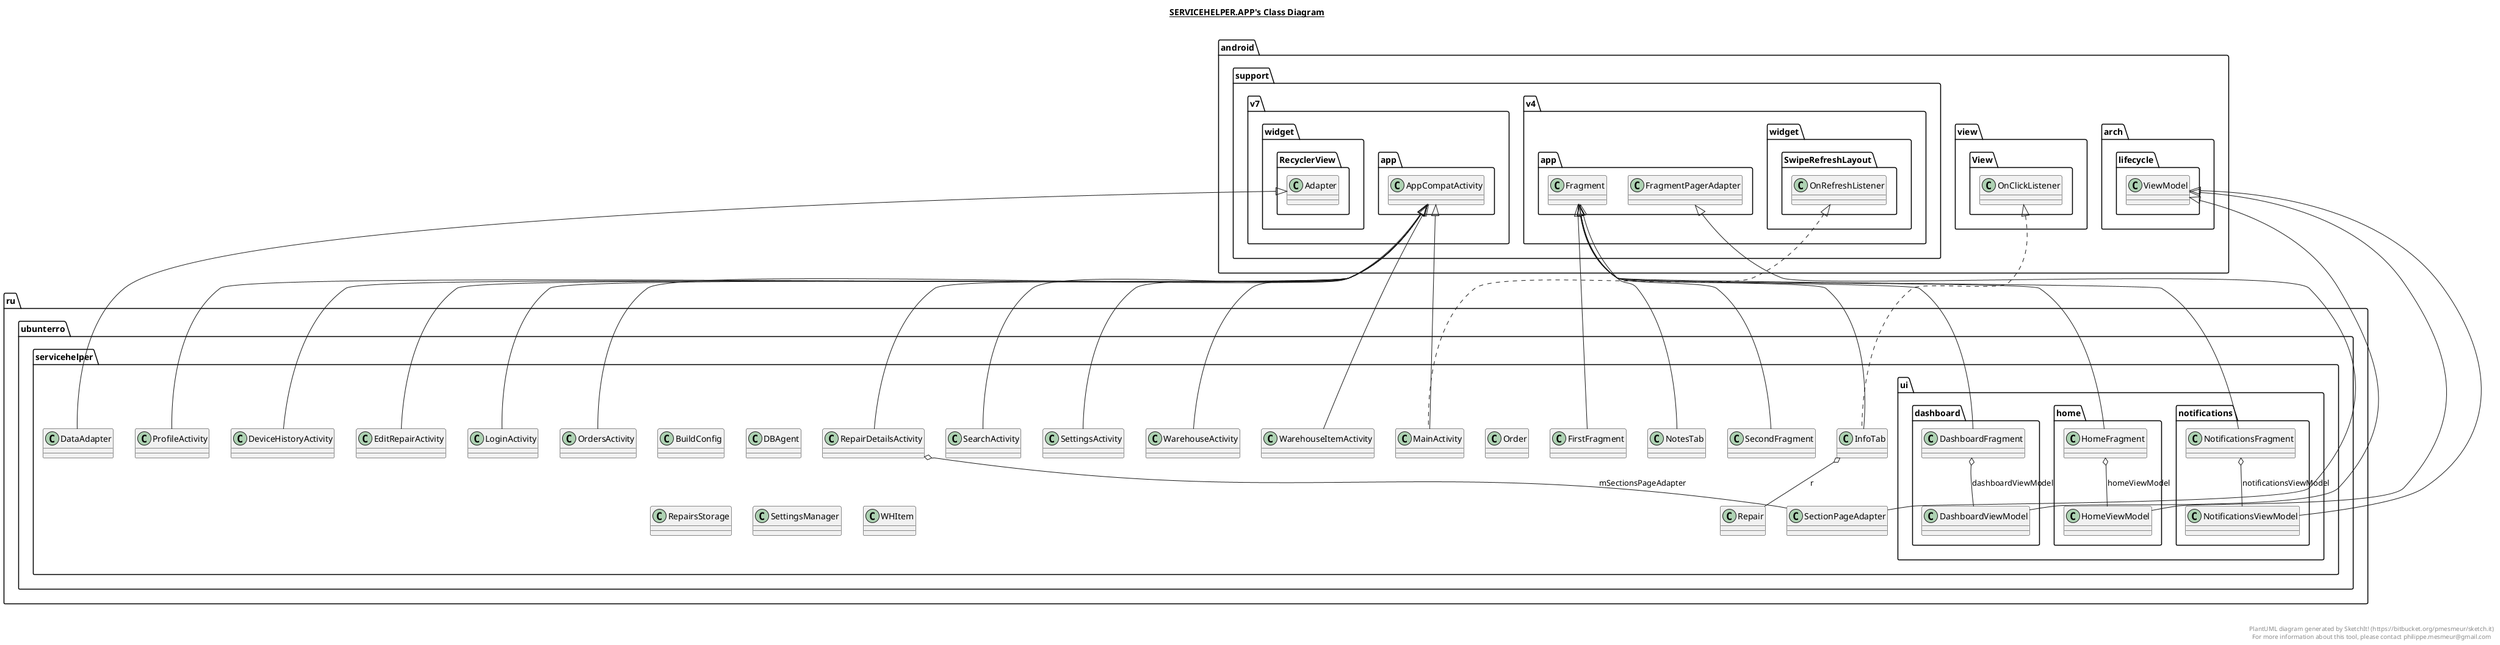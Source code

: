 @startuml

title __SERVICEHELPER.APP's Class Diagram__\n

  namespace ru.ubunterro.servicehelper {
    class ru.ubunterro.servicehelper.BuildConfig {
    }
  }
  

  namespace ru.ubunterro.servicehelper {
    class ru.ubunterro.servicehelper.DBAgent {
    }
  }
  

  namespace ru.ubunterro.servicehelper {
    class ru.ubunterro.servicehelper.DataAdapter {
    }
  }
  

  namespace ru.ubunterro.servicehelper {
    class ru.ubunterro.servicehelper.DeviceHistoryActivity {
    }
  }
  

  namespace ru.ubunterro.servicehelper {
    class ru.ubunterro.servicehelper.EditRepairActivity {
    }
  }
  

  namespace ru.ubunterro.servicehelper {
    class ru.ubunterro.servicehelper.FirstFragment {
    }
  }
  

  namespace ru.ubunterro.servicehelper {
    class ru.ubunterro.servicehelper.InfoTab {
    }
  }
  

  namespace ru.ubunterro.servicehelper {
    class ru.ubunterro.servicehelper.LoginActivity {
    }
  }
  

  namespace ru.ubunterro.servicehelper {
    class ru.ubunterro.servicehelper.MainActivity {
    }
  }
  

  namespace ru.ubunterro.servicehelper {
    class ru.ubunterro.servicehelper.NotesTab {
    }
  }
  

  namespace ru.ubunterro.servicehelper {
    class ru.ubunterro.servicehelper.Order {
    }
  }
  

  namespace ru.ubunterro.servicehelper {
    class ru.ubunterro.servicehelper.OrdersActivity {
    }
  }
  

  namespace ru.ubunterro.servicehelper {
    class ru.ubunterro.servicehelper.ProfileActivity {
    }
  }
  

  namespace ru.ubunterro.servicehelper {
    class ru.ubunterro.servicehelper.Repair {
    }
  }
  

  namespace ru.ubunterro.servicehelper {
    class ru.ubunterro.servicehelper.RepairDetailsActivity {
    }
  }
  

  namespace ru.ubunterro.servicehelper {
    class ru.ubunterro.servicehelper.RepairsStorage {
    }
  }
  

  namespace ru.ubunterro.servicehelper {
    class ru.ubunterro.servicehelper.SearchActivity {
    }
  }
  

  namespace ru.ubunterro.servicehelper {
    class ru.ubunterro.servicehelper.SecondFragment {
    }
  }
  

  namespace ru.ubunterro.servicehelper {
    class ru.ubunterro.servicehelper.SectionPageAdapter {
    }
  }
  

  namespace ru.ubunterro.servicehelper {
    class ru.ubunterro.servicehelper.SettingsActivity {
    }
  }
  

  namespace ru.ubunterro.servicehelper {
    class ru.ubunterro.servicehelper.SettingsManager {
    }
  }
  

  namespace ru.ubunterro.servicehelper {
    class ru.ubunterro.servicehelper.WHItem {
    }
  }
  

  namespace ru.ubunterro.servicehelper {
    class ru.ubunterro.servicehelper.WarehouseActivity {
    }
  }
  

  namespace ru.ubunterro.servicehelper {
    class ru.ubunterro.servicehelper.WarehouseItemActivity {
    }
  }
  

  namespace ru.ubunterro.servicehelper {
    namespace ui.dashboard {
      class ru.ubunterro.servicehelper.ui.dashboard.DashboardFragment {
      }
    }
  }
  

  namespace ru.ubunterro.servicehelper {
    namespace ui.dashboard {
      class ru.ubunterro.servicehelper.ui.dashboard.DashboardViewModel {
      }
    }
  }
  

  namespace ru.ubunterro.servicehelper {
    namespace ui.home {
      class ru.ubunterro.servicehelper.ui.home.HomeFragment {
      }
    }
  }
  

  namespace ru.ubunterro.servicehelper {
    namespace ui.home {
      class ru.ubunterro.servicehelper.ui.home.HomeViewModel {
      }
    }
  }
  

  namespace ru.ubunterro.servicehelper {
    namespace ui.notifications {
      class ru.ubunterro.servicehelper.ui.notifications.NotificationsFragment {
      }
    }
  }
  

  namespace ru.ubunterro.servicehelper {
    namespace ui.notifications {
      class ru.ubunterro.servicehelper.ui.notifications.NotificationsViewModel {
      }
    }
  }
  

  ru.ubunterro.servicehelper.DataAdapter -up-|> android.support.v7.widget.RecyclerView.Adapter
  ru.ubunterro.servicehelper.DeviceHistoryActivity -up-|> android.support.v7.app.AppCompatActivity
  ru.ubunterro.servicehelper.EditRepairActivity -up-|> android.support.v7.app.AppCompatActivity
  ru.ubunterro.servicehelper.FirstFragment -up-|> android.support.v4.app.Fragment
  ru.ubunterro.servicehelper.InfoTab .up.|> android.view.View.OnClickListener
  ru.ubunterro.servicehelper.InfoTab -up-|> android.support.v4.app.Fragment
  ru.ubunterro.servicehelper.InfoTab o-- ru.ubunterro.servicehelper.Repair : r
  ru.ubunterro.servicehelper.LoginActivity -up-|> android.support.v7.app.AppCompatActivity
  ru.ubunterro.servicehelper.MainActivity .up.|> android.support.v4.widget.SwipeRefreshLayout.OnRefreshListener
  ru.ubunterro.servicehelper.MainActivity -up-|> android.support.v7.app.AppCompatActivity
  ru.ubunterro.servicehelper.NotesTab -up-|> android.support.v4.app.Fragment
  ru.ubunterro.servicehelper.OrdersActivity -up-|> android.support.v7.app.AppCompatActivity
  ru.ubunterro.servicehelper.ProfileActivity -up-|> android.support.v7.app.AppCompatActivity
  ru.ubunterro.servicehelper.Repair o-- ru.ubunterro.servicehelper.Repair.Status : status
  ru.ubunterro.servicehelper.RepairDetailsActivity -up-|> android.support.v7.app.AppCompatActivity
  ru.ubunterro.servicehelper.RepairDetailsActivity o-- ru.ubunterro.servicehelper.SectionPageAdapter : mSectionsPageAdapter
  ru.ubunterro.servicehelper.SearchActivity -up-|> android.support.v7.app.AppCompatActivity
  ru.ubunterro.servicehelper.SecondFragment -up-|> android.support.v4.app.Fragment
  ru.ubunterro.servicehelper.SectionPageAdapter -up-|> android.support.v4.app.FragmentPagerAdapter
  ru.ubunterro.servicehelper.SettingsActivity -up-|> android.support.v7.app.AppCompatActivity
  ru.ubunterro.servicehelper.WarehouseActivity -up-|> android.support.v7.app.AppCompatActivity
  ru.ubunterro.servicehelper.WarehouseItemActivity -up-|> android.support.v7.app.AppCompatActivity
  ru.ubunterro.servicehelper.ui.dashboard.DashboardFragment -up-|> android.support.v4.app.Fragment
  ru.ubunterro.servicehelper.ui.dashboard.DashboardFragment o-- ru.ubunterro.servicehelper.ui.dashboard.DashboardViewModel : dashboardViewModel
  ru.ubunterro.servicehelper.ui.dashboard.DashboardViewModel -up-|> android.arch.lifecycle.ViewModel
  ru.ubunterro.servicehelper.ui.home.HomeFragment -up-|> android.support.v4.app.Fragment
  ru.ubunterro.servicehelper.ui.home.HomeFragment o-- ru.ubunterro.servicehelper.ui.home.HomeViewModel : homeViewModel
  ru.ubunterro.servicehelper.ui.home.HomeViewModel -up-|> android.arch.lifecycle.ViewModel
  ru.ubunterro.servicehelper.ui.notifications.NotificationsFragment -up-|> android.support.v4.app.Fragment
  ru.ubunterro.servicehelper.ui.notifications.NotificationsFragment o-- ru.ubunterro.servicehelper.ui.notifications.NotificationsViewModel : notificationsViewModel
  ru.ubunterro.servicehelper.ui.notifications.NotificationsViewModel -up-|> android.arch.lifecycle.ViewModel


right footer


PlantUML diagram generated by SketchIt! (https://bitbucket.org/pmesmeur/sketch.it)
For more information about this tool, please contact philippe.mesmeur@gmail.com
endfooter

@enduml
